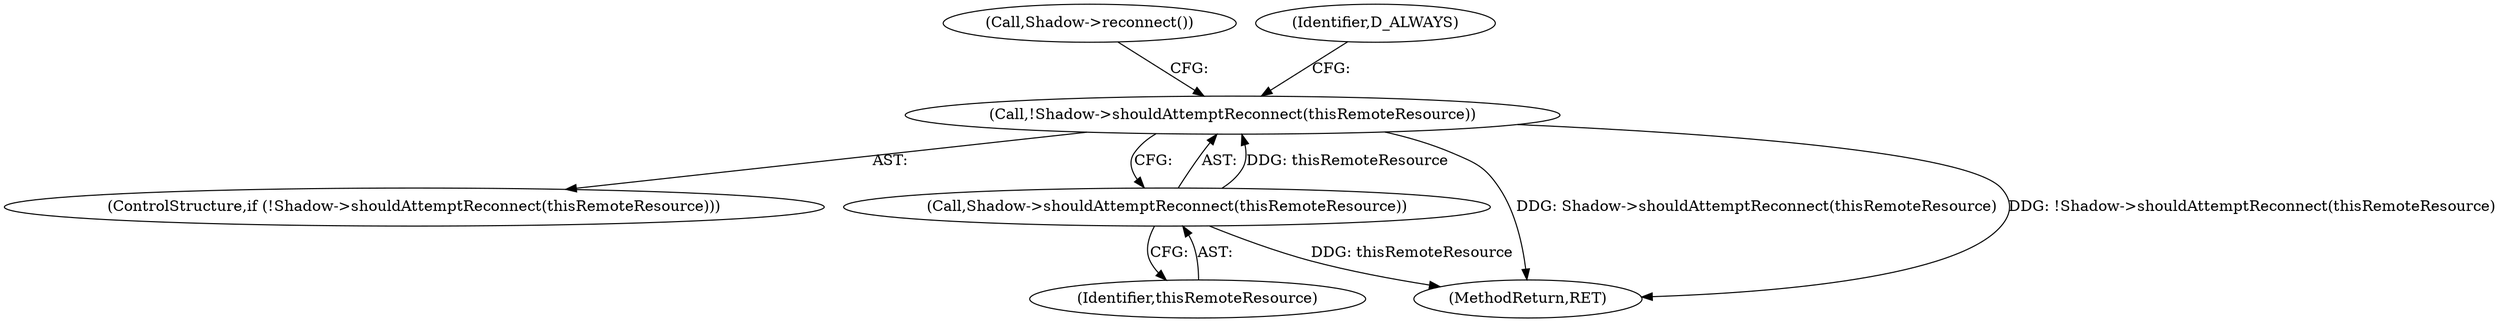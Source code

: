 digraph "0_htcondor_5e5571d1a431eb3c61977b6dd6ec90186ef79867_4@API" {
"1000205" [label="(Call,!Shadow->shouldAttemptReconnect(thisRemoteResource))"];
"1000206" [label="(Call,Shadow->shouldAttemptReconnect(thisRemoteResource))"];
"1000205" [label="(Call,!Shadow->shouldAttemptReconnect(thisRemoteResource))"];
"1000216" [label="(Call,Shadow->reconnect())"];
"1000204" [label="(ControlStructure,if (!Shadow->shouldAttemptReconnect(thisRemoteResource)))"];
"1000206" [label="(Call,Shadow->shouldAttemptReconnect(thisRemoteResource))"];
"1000210" [label="(Identifier,D_ALWAYS)"];
"1000207" [label="(Identifier,thisRemoteResource)"];
"1002472" [label="(MethodReturn,RET)"];
"1000205" -> "1000204"  [label="AST: "];
"1000205" -> "1000206"  [label="CFG: "];
"1000206" -> "1000205"  [label="AST: "];
"1000210" -> "1000205"  [label="CFG: "];
"1000216" -> "1000205"  [label="CFG: "];
"1000205" -> "1002472"  [label="DDG: Shadow->shouldAttemptReconnect(thisRemoteResource)"];
"1000205" -> "1002472"  [label="DDG: !Shadow->shouldAttemptReconnect(thisRemoteResource)"];
"1000206" -> "1000205"  [label="DDG: thisRemoteResource"];
"1000206" -> "1000207"  [label="CFG: "];
"1000207" -> "1000206"  [label="AST: "];
"1000206" -> "1002472"  [label="DDG: thisRemoteResource"];
}
